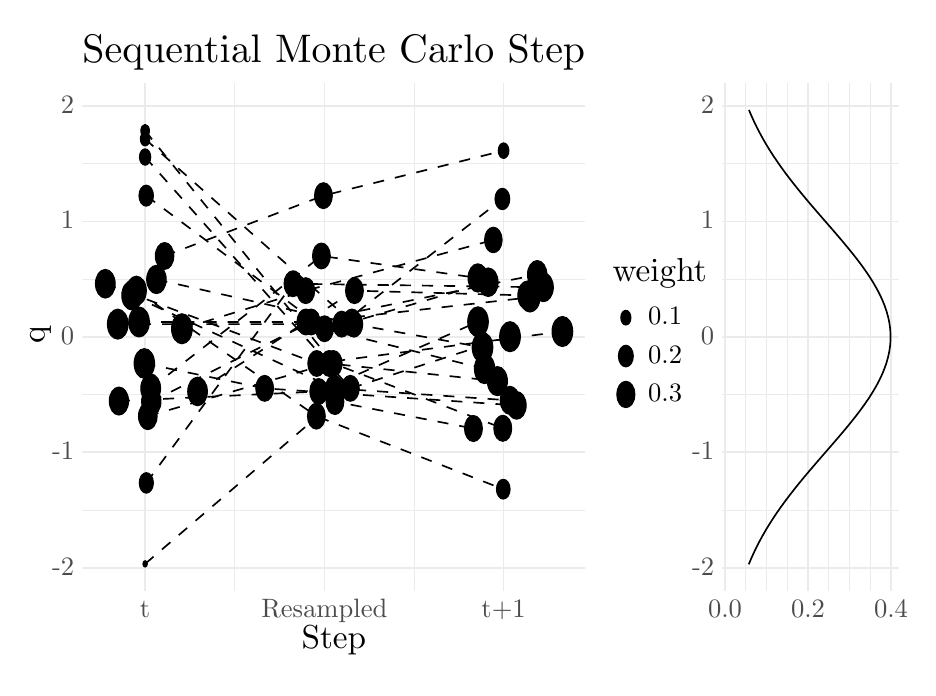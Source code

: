 \begin{tikzpicture}[x=.55pt,y=.8pt]
\definecolor{fillColor}{RGB}{255,255,255}
\path[use as bounding box,fill=fillColor,fill opacity=0.00] (0,0) rectangle (578.16,289.08);
\begin{scope}
\path[clip] ( 35.99, 34.73) rectangle (366.32,264.07);
\definecolor{drawColor}{gray}{0.92}

\path[draw=drawColor,line width= 0.3pt,line join=round] ( 35.99, 71.22) --
	(366.32, 71.22);

\path[draw=drawColor,line width= 0.3pt,line join=round] ( 35.99,123.34) --
	(366.32,123.34);

\path[draw=drawColor,line width= 0.3pt,line join=round] ( 35.99,175.46) --
	(366.32,175.46);

\path[draw=drawColor,line width= 0.3pt,line join=round] ( 35.99,227.58) --
	(366.32,227.58);

\path[draw=drawColor,line width= 0.3pt,line join=round] (136.03, 34.73) --
	(136.03,264.07);

\path[draw=drawColor,line width= 0.3pt,line join=round] (253.79, 34.73) --
	(253.79,264.07);

\path[draw=drawColor,line width= 0.6pt,line join=round] ( 35.99, 45.15) --
	(366.32, 45.15);

\path[draw=drawColor,line width= 0.6pt,line join=round] ( 35.99, 97.28) --
	(366.32, 97.28);

\path[draw=drawColor,line width= 0.6pt,line join=round] ( 35.99,149.40) --
	(366.32,149.40);

\path[draw=drawColor,line width= 0.6pt,line join=round] ( 35.99,201.52) --
	(366.32,201.52);

\path[draw=drawColor,line width= 0.6pt,line join=round] ( 35.99,253.65) --
	(366.32,253.65);

\path[draw=drawColor,line width= 0.6pt,line join=round] ( 77.16, 34.73) --
	( 77.16,264.07);

\path[draw=drawColor,line width= 0.6pt,line join=round] (194.91, 34.73) --
	(194.91,264.07);

\path[draw=drawColor,line width= 0.6pt,line join=round] (312.67, 34.73) --
	(312.67,264.07);
\definecolor{drawColor}{RGB}{0,0,0}
\definecolor{fillColor}{RGB}{0,0,0}

\path[draw=drawColor,line width= 0.4pt,line join=round,line cap=round,fill=fillColor] ( 81.21,120.19) circle (  6.31);

\path[draw=drawColor,line width= 0.4pt,line join=round,line cap=round,fill=fillColor] ( 76.65,137.40) circle (  6.70);

\path[draw=drawColor,line width= 0.4pt,line join=round,line cap=round,fill=fillColor] ( 77.15,230.64) circle (  3.69);

\path[draw=drawColor,line width= 0.4pt,line join=round,line cap=round,fill=fillColor] (101.33,153.08) circle (  6.77);

\path[draw=drawColor,line width= 0.4pt,line join=round,line cap=round,fill=fillColor] ( 73.17,156.14) circle (  6.76);

\path[draw=drawColor,line width= 0.4pt,line join=round,line cap=round,fill=fillColor] ( 77.16,238.79) circle (  3.12);

\path[draw=drawColor,line width= 0.4pt,line join=round,line cap=round,fill=fillColor] ( 51.01,173.42) circle (  6.46);

\path[draw=drawColor,line width= 0.4pt,line join=round,line cap=round,fill=fillColor] ( 77.95, 83.46) circle (  4.62);

\path[draw=drawColor,line width= 0.4pt,line join=round,line cap=round,fill=fillColor] ( 78.91,113.60) circle (  6.08);

\path[draw=drawColor,line width= 0.4pt,line join=round,line cap=round,fill=fillColor] ( 80.82,126.17) circle (  6.48);

\path[draw=drawColor,line width= 0.4pt,line join=round,line cap=round,fill=fillColor] ( 77.87,213.20) circle (  4.74);

\path[draw=drawColor,line width= 0.4pt,line join=round,line cap=round,fill=fillColor] ( 68.43,168.15) circle (  6.58);

\path[draw=drawColor,line width= 0.4pt,line join=round,line cap=round,fill=fillColor] ( 71.42,170.29) circle (  6.53);

\path[draw=drawColor,line width= 0.4pt,line join=round,line cap=round,fill=fillColor] ( 59.17,155.17) circle (  6.76);

\path[draw=drawColor,line width= 0.4pt,line join=round,line cap=round,fill=fillColor] ( 59.95,120.43) circle (  6.31);

\path[draw=drawColor,line width= 0.4pt,line join=round,line cap=round,fill=fillColor] ( 77.16,242.54) circle (  2.82);

\path[draw=drawColor,line width= 0.4pt,line join=round,line cap=round,fill=fillColor] ( 84.60,175.35) circle (  6.40);

\path[draw=drawColor,line width= 0.4pt,line join=round,line cap=round,fill=fillColor] ( 77.16, 46.89) circle (  1.43);

\path[draw=drawColor,line width= 0.4pt,line join=round,line cap=round,fill=fillColor] ( 89.94,185.96) circle (  6.05);

\path[draw=drawColor,line width= 0.4pt,line join=round,line cap=round,fill=fillColor] (111.60,124.76) circle (  6.44);

\path[draw=drawColor,line width= 0.4pt,line join=round,line cap=round,fill=fillColor] (186.24,156.14) circle (  5.83);

\path[draw=drawColor,line width= 0.4pt,line join=round,line cap=round,fill=fillColor] (155.70,126.17) circle (  5.83);

\path[draw=drawColor,line width= 0.4pt,line join=round,line cap=round,fill=fillColor] (211.99,126.17) circle (  5.83);

\path[draw=drawColor,line width= 0.4pt,line join=round,line cap=round,fill=fillColor] (182.71,170.29) circle (  5.83);

\path[draw=drawColor,line width= 0.4pt,line join=round,line cap=round,fill=fillColor] (182.76,156.14) circle (  5.83);

\path[draw=drawColor,line width= 0.4pt,line join=round,line cap=round,fill=fillColor] (213.02,156.14) circle (  5.83);

\path[draw=drawColor,line width= 0.4pt,line join=round,line cap=round,fill=fillColor] (189.90,137.40) circle (  5.83);

\path[draw=drawColor,line width= 0.4pt,line join=round,line cap=round,fill=fillColor] (174.30,173.42) circle (  5.83);

\path[draw=drawColor,line width= 0.4pt,line join=round,line cap=round,fill=fillColor] (198.11,137.40) circle (  5.83);

\path[draw=drawColor,line width= 0.4pt,line join=round,line cap=round,fill=fillColor] (192.99,185.96) circle (  5.83);

\path[draw=drawColor,line width= 0.4pt,line join=round,line cap=round,fill=fillColor] (195.02,153.08) circle (  5.83);

\path[draw=drawColor,line width= 0.4pt,line join=round,line cap=round,fill=fillColor] (201.46,126.17) circle (  5.83);

\path[draw=drawColor,line width= 0.4pt,line join=round,line cap=round,fill=fillColor] (189.67,113.60) circle (  5.83);

\path[draw=drawColor,line width= 0.4pt,line join=round,line cap=round,fill=fillColor] (206.29,155.17) circle (  5.83);

\path[draw=drawColor,line width= 0.4pt,line join=round,line cap=round,fill=fillColor] (191.21,124.76) circle (  5.83);

\path[draw=drawColor,line width= 0.4pt,line join=round,line cap=round,fill=fillColor] (200.76,137.40) circle (  5.83);

\path[draw=drawColor,line width= 0.4pt,line join=round,line cap=round,fill=fillColor] (214.28,155.17) circle (  5.83);

\path[draw=drawColor,line width= 0.4pt,line join=round,line cap=round,fill=fillColor] (201.88,120.19) circle (  5.83);

\path[draw=drawColor,line width= 0.4pt,line join=round,line cap=round,fill=fillColor] (194.30,213.20) circle (  5.83);

\path[draw=drawColor,line width= 0.4pt,line join=round,line cap=round,fill=fillColor] (214.69,170.29) circle (  5.83);

\path[draw=drawColor,line width= 0.4pt,line join=round,line cap=round,fill=fillColor] (329.98,167.25) circle (  6.60);

\path[draw=drawColor,line width= 0.4pt,line join=round,line cap=round,fill=fillColor] (321.23,118.48) circle (  6.25);

\path[draw=drawColor,line width= 0.4pt,line join=round,line cap=round,fill=fillColor] (316.89,149.50) circle (  6.78);

\path[draw=drawColor,line width= 0.4pt,line join=round,line cap=round,fill=fillColor] (305.93,193.18) circle (  5.75);

\path[draw=drawColor,line width= 0.4pt,line join=round,line cap=round,fill=fillColor] (334.75,177.55) circle (  6.34);

\path[draw=drawColor,line width= 0.4pt,line join=round,line cap=round,fill=fillColor] (302.59,174.09) circle (  6.44);

\path[draw=drawColor,line width= 0.4pt,line join=round,line cap=round,fill=fillColor] (351.31,151.84) circle (  6.78);

\path[draw=drawColor,line width= 0.4pt,line join=round,line cap=round,fill=fillColor] (338.83,171.81) circle (  6.50);

\path[draw=drawColor,line width= 0.4pt,line join=round,line cap=round,fill=fillColor] (308.60,129.43) circle (  6.56);

\path[draw=drawColor,line width= 0.4pt,line join=round,line cap=round,fill=fillColor] (295.74,176.04) circle (  6.38);

\path[draw=drawColor,line width= 0.4pt,line join=round,line cap=round,fill=fillColor] (300.20,134.97) circle (  6.66);

\path[draw=drawColor,line width= 0.4pt,line join=round,line cap=round,fill=fillColor] (316.81,120.75) circle (  6.32);

\path[draw=drawColor,line width= 0.4pt,line join=round,line cap=round,fill=fillColor] (312.46, 80.62) circle (  4.46);

\path[draw=drawColor,line width= 0.4pt,line join=round,line cap=round,fill=fillColor] (311.87,211.70) circle (  4.83);

\path[draw=drawColor,line width= 0.4pt,line join=round,line cap=round,fill=fillColor] (295.87,156.24) circle (  6.75);

\path[draw=drawColor,line width= 0.4pt,line join=round,line cap=round,fill=fillColor] (312.13,108.13) circle (  5.86);

\path[draw=drawColor,line width= 0.4pt,line join=round,line cap=round,fill=fillColor] (298.81,144.67) circle (  6.77);

\path[draw=drawColor,line width= 0.4pt,line join=round,line cap=round,fill=fillColor] (292.86,108.02) circle (  5.86);

\path[draw=drawColor,line width= 0.4pt,line join=round,line cap=round,fill=fillColor] (312.66,233.53) circle (  3.49);

\path[draw=drawColor,line width= 0.4pt,line join=round,line cap=round,fill=fillColor] (328.64,168.12) circle (  6.58);

\path[draw=drawColor,line width= 0.6pt,dash pattern=on 4pt off 4pt ,line join=round] ( 81.21,120.19) --
	(186.24,156.14) --
	(329.98,167.25);

\path[draw=drawColor,line width= 0.6pt,dash pattern=on 4pt off 4pt ,line join=round] ( 76.65,137.40) --
	(155.70,126.17) --
	(321.23,118.48);

\path[draw=drawColor,line width= 0.6pt,dash pattern=on 4pt off 4pt ,line join=round] ( 77.15,230.64) --
	(211.99,126.17) --
	(316.89,149.50);

\path[draw=drawColor,line width= 0.6pt,dash pattern=on 4pt off 4pt ,line join=round] (101.33,153.08) --
	(182.71,170.29) --
	(305.93,193.18);

\path[draw=drawColor,line width= 0.6pt,dash pattern=on 4pt off 4pt ,line join=round] ( 73.17,156.14) --
	(182.76,156.14) --
	(334.75,177.55);

\path[draw=drawColor,line width= 0.6pt,dash pattern=on 4pt off 4pt ,line join=round] ( 77.16,238.79) --
	(213.02,156.14) --
	(302.59,174.09);

\path[draw=drawColor,line width= 0.6pt,dash pattern=on 4pt off 4pt ,line join=round] ( 51.01,173.42) --
	(189.90,137.40) --
	(351.31,151.84);

\path[draw=drawColor,line width= 0.6pt,dash pattern=on 4pt off 4pt ,line join=round] ( 77.95, 83.46) --
	(174.30,173.42) --
	(338.83,171.81);

\path[draw=drawColor,line width= 0.6pt,dash pattern=on 4pt off 4pt ,line join=round] ( 78.91,113.60) --
	(198.11,137.40) --
	(308.60,129.43);

\path[draw=drawColor,line width= 0.6pt,dash pattern=on 4pt off 4pt ,line join=round] ( 80.82,126.17) --
	(192.99,185.96) --
	(295.74,176.04);

\path[draw=drawColor,line width= 0.6pt,dash pattern=on 4pt off 4pt ,line join=round] ( 77.87,213.20) --
	(195.02,153.08) --
	(300.20,134.97);

\path[draw=drawColor,line width= 0.6pt,dash pattern=on 4pt off 4pt ,line join=round] ( 68.43,168.15) --
	(201.46,126.17) --
	(316.81,120.75);

\path[draw=drawColor,line width= 0.6pt,dash pattern=on 4pt off 4pt ,line join=round] ( 71.42,170.29) --
	(189.67,113.60) --
	(312.46, 80.62);

\path[draw=drawColor,line width= 0.6pt,dash pattern=on 4pt off 4pt ,line join=round] ( 59.17,155.17) --
	(206.29,155.17) --
	(311.87,211.70);

\path[draw=drawColor,line width= 0.6pt,dash pattern=on 4pt off 4pt ,line join=round] ( 59.95,120.43) --
	(191.21,124.76) --
	(295.87,156.24);

\path[draw=drawColor,line width= 0.6pt,dash pattern=on 4pt off 4pt ,line join=round] ( 77.16,242.54) --
	(200.76,137.40) --
	(312.13,108.13);

\path[draw=drawColor,line width= 0.6pt,dash pattern=on 4pt off 4pt ,line join=round] ( 84.60,175.35) --
	(214.28,155.17) --
	(298.81,144.67);

\path[draw=drawColor,line width= 0.6pt,dash pattern=on 4pt off 4pt ,line join=round] ( 77.16, 46.89) --
	(201.88,120.19) --
	(292.86,108.02);

\path[draw=drawColor,line width= 0.6pt,dash pattern=on 4pt off 4pt ,line join=round] ( 89.94,185.96) --
	(194.30,213.20) --
	(312.66,233.53);

\path[draw=drawColor,line width= 0.6pt,dash pattern=on 4pt off 4pt ,line join=round] (111.60,124.76) --
	(214.69,170.29) --
	(328.64,168.12);
\end{scope}
\begin{scope}
\path[clip] (  0.00,  0.00) rectangle (578.16,289.08);
\definecolor{drawColor}{gray}{0.30}

\node[text=drawColor,anchor=base east,inner sep=0pt, outer sep=0pt, scale=  0.96] at ( 30.59, 41.85) {-2};

\node[text=drawColor,anchor=base east,inner sep=0pt, outer sep=0pt, scale=  0.96] at ( 30.59, 93.97) {-1};

\node[text=drawColor,anchor=base east,inner sep=0pt, outer sep=0pt, scale=  0.96] at ( 30.59,146.09) {0};

\node[text=drawColor,anchor=base east,inner sep=0pt, outer sep=0pt, scale=  0.96] at ( 30.59,198.22) {1};

\node[text=drawColor,anchor=base east,inner sep=0pt, outer sep=0pt, scale=  0.96] at ( 30.59,250.34) {2};
\end{scope}
\begin{scope}
\path[clip] (  0.00,  0.00) rectangle (578.16,289.08);
\definecolor{drawColor}{gray}{0.30}

\node[text=drawColor,anchor=base,inner sep=0pt, outer sep=0pt, scale=  0.96] at ( 77.16, 22.72) {t};

\node[text=drawColor,anchor=base,inner sep=0pt, outer sep=0pt, scale=  0.96] at (194.91, 22.72) {Resampled};

\node[text=drawColor,anchor=base,inner sep=0pt, outer sep=0pt, scale=  0.96] at (312.67, 22.72) {t+1};
\end{scope}
\begin{scope}
\path[clip] (  0.00,  0.00) rectangle (578.16,289.08);
\definecolor{drawColor}{RGB}{0,0,0}

\node[text=drawColor,anchor=base,inner sep=0pt, outer sep=0pt, scale=  1.20] at (201.16,  8.65) {Step};
\end{scope}
\begin{scope}
\path[clip] (  0.00,  0.00) rectangle (578.16,289.08);
\definecolor{drawColor}{RGB}{0,0,0}

\node[text=drawColor,rotate= 90.00,anchor=base west,inner sep=0pt, outer sep=0pt, scale=  1.20] at ( 11.17,146.23) {q};
\end{scope}
\begin{scope}
\path[clip] (  0.00,  0.00) rectangle (578.16,289.08);
\definecolor{drawColor}{RGB}{0,0,0}

\node[text=drawColor,anchor=base west,inner sep=0pt, outer sep=0pt, scale=  1.20] at (384.32,174.29) {weight};
\end{scope}
\begin{scope}
\path[clip] (  0.00,  0.00) rectangle (578.16,289.08);
\definecolor{drawColor}{RGB}{0,0,0}
\definecolor{fillColor}{RGB}{0,0,0}

\path[draw=drawColor,line width= 0.4pt,line join=round,line cap=round,fill=fillColor] (393.00,158.10) circle (  3.31);
\end{scope}
\begin{scope}
\path[clip] (  0.00,  0.00) rectangle (578.16,289.08);
\definecolor{drawColor}{RGB}{0,0,0}
\definecolor{fillColor}{RGB}{0,0,0}

\path[draw=drawColor,line width= 0.4pt,line join=round,line cap=round,fill=fillColor] (393.00,140.75) circle (  4.88);
\end{scope}
\begin{scope}
\path[clip] (  0.00,  0.00) rectangle (578.16,289.08);
\definecolor{drawColor}{RGB}{0,0,0}
\definecolor{fillColor}{RGB}{0,0,0}

\path[draw=drawColor,line width= 0.4pt,line join=round,line cap=round,fill=fillColor] (393.00,123.41) circle (  5.94);
\end{scope}
\begin{scope}
\path[clip] (  0.00,  0.00) rectangle (578.16,289.08);
\definecolor{drawColor}{RGB}{0,0,0}

\node[text=drawColor,anchor=base west,inner sep=0pt, outer sep=0pt, scale=  0.96] at (407.67,154.79) {0.1};
\end{scope}
\begin{scope}
\path[clip] (  0.00,  0.00) rectangle (578.16,289.08);
\definecolor{drawColor}{RGB}{0,0,0}

\node[text=drawColor,anchor=base west,inner sep=0pt, outer sep=0pt, scale=  0.96] at (407.67,137.45) {0.2};
\end{scope}
\begin{scope}
\path[clip] (  0.00,  0.00) rectangle (578.16,289.08);
\definecolor{drawColor}{RGB}{0,0,0}

\node[text=drawColor,anchor=base west,inner sep=0pt, outer sep=0pt, scale=  0.96] at (407.67,120.10) {0.3};
\end{scope}
\begin{scope}
\path[clip] (  0.00,  0.00) rectangle (578.16,289.08);
\definecolor{drawColor}{RGB}{0,0,0}

\node[text=drawColor,anchor=base west,inner sep=0pt, outer sep=0pt, scale=  1.44] at ( 35.99,273.16) {Sequential Monte Carlo Step};
\end{scope}
\begin{scope}
\path[clip] (456.46, 34.73) rectangle (572.16,264.07);
\definecolor{drawColor}{gray}{0.92}

\path[draw=drawColor,line width= 0.3pt,line join=round] (456.46, 71.22) --
	(572.16, 71.22);

\path[draw=drawColor,line width= 0.3pt,line join=round] (456.46,123.34) --
	(572.16,123.34);

\path[draw=drawColor,line width= 0.3pt,line join=round] (456.46,175.46) --
	(572.16,175.46);

\path[draw=drawColor,line width= 0.3pt,line join=round] (456.46,227.58) --
	(572.16,227.58);

\path[draw=drawColor,line width= 0.3pt,line join=round] (471.78, 34.73) --
	(471.78,264.07);

\path[draw=drawColor,line width= 0.3pt,line join=round] (499.05, 34.73) --
	(499.05,264.07);

\path[draw=drawColor,line width= 0.3pt,line join=round] (526.32, 34.73) --
	(526.32,264.07);

\path[draw=drawColor,line width= 0.3pt,line join=round] (553.58, 34.73) --
	(553.58,264.07);

\path[draw=drawColor,line width= 0.6pt,line join=round] (456.46, 45.15) --
	(572.16, 45.15);

\path[draw=drawColor,line width= 0.6pt,line join=round] (456.46, 97.28) --
	(572.16, 97.28);

\path[draw=drawColor,line width= 0.6pt,line join=round] (456.46,149.40) --
	(572.16,149.40);

\path[draw=drawColor,line width= 0.6pt,line join=round] (456.46,201.52) --
	(572.16,201.52);

\path[draw=drawColor,line width= 0.6pt,line join=round] (456.46,253.65) --
	(572.16,253.65);

\path[draw=drawColor,line width= 0.6pt,line join=round] (458.15, 34.73) --
	(458.15,264.07);

\path[draw=drawColor,line width= 0.6pt,line join=round] (485.42, 34.73) --
	(485.42,264.07);

\path[draw=drawColor,line width= 0.6pt,line join=round] (512.68, 34.73) --
	(512.68,264.07);

\path[draw=drawColor,line width= 0.6pt,line join=round] (539.95, 34.73) --
	(539.95,264.07);

\path[draw=drawColor,line width= 0.6pt,line join=round] (567.22, 34.73) --
	(567.22,264.07);
\definecolor{drawColor}{RGB}{0,0,0}

\path[draw=drawColor,line width= 0.6pt,line join=round] (473.75, 46.68) --
	(475.34, 49.28) --
	(477.05, 51.88) --
	(478.87, 54.47) --
	(480.81, 57.07) --
	(482.87, 59.67) --
	(485.05, 62.27) --
	(487.35, 64.86) --
	(489.77, 67.46) --
	(492.30, 70.06) --
	(494.95, 72.66) --
	(497.70, 75.25) --
	(500.55, 77.85) --
	(503.50, 80.45) --
	(506.53, 83.05) --
	(509.63, 85.64) --
	(512.80, 88.24) --
	(516.02, 90.84) --
	(519.28, 93.44) --
	(522.55, 96.03) --
	(525.84, 98.63) --
	(529.12,101.23) --
	(532.37,103.83) --
	(535.58,106.42) --
	(538.73,109.02) --
	(541.80,111.62) --
	(544.77,114.22) --
	(547.62,116.81) --
	(550.34,119.41) --
	(552.90,122.01) --
	(555.29,124.61) --
	(557.50,127.20) --
	(559.50,129.80) --
	(561.29,132.40) --
	(562.85,135.00) --
	(564.17,137.59) --
	(565.24,140.19) --
	(566.06,142.79) --
	(566.61,145.39) --
	(566.89,147.98) --
	(566.90,150.58) --
	(566.64,153.18) --
	(566.12,155.78) --
	(565.33,158.37) --
	(564.28,160.97) --
	(562.98,163.57) --
	(561.44,166.17) --
	(559.68,168.76) --
	(557.69,171.36) --
	(555.50,173.96) --
	(553.12,176.56) --
	(550.57,179.15) --
	(547.87,181.75) --
	(545.03,184.35) --
	(542.07,186.95) --
	(539.01,189.54) --
	(535.87,192.14) --
	(532.66,194.74) --
	(529.42,197.34) --
	(526.14,199.93) --
	(522.85,202.53) --
	(519.57,205.13) --
	(516.31,207.73) --
	(513.09,210.32) --
	(509.92,212.92) --
	(506.80,215.52) --
	(503.77,218.12) --
	(500.81,220.72) --
	(497.95,223.31) --
	(495.19,225.91) --
	(492.54,228.51) --
	(489.99,231.11) --
	(487.56,233.70) --
	(485.25,236.30) --
	(483.06,238.90) --
	(480.99,241.50) --
	(479.04,244.09) --
	(477.21,246.69) --
	(475.49,249.29) --
	(473.89,251.89);
\end{scope}
\begin{scope}
\path[clip] (  0.00,  0.00) rectangle (578.16,289.08);
\definecolor{drawColor}{gray}{0.30}

\node[text=drawColor,anchor=base east,inner sep=0pt, outer sep=0pt, scale=  0.96] at (451.06, 41.85) {-2};

\node[text=drawColor,anchor=base east,inner sep=0pt, outer sep=0pt, scale=  0.96] at (451.06, 93.97) {-1};

\node[text=drawColor,anchor=base east,inner sep=0pt, outer sep=0pt, scale=  0.96] at (451.06,146.09) {0};

\node[text=drawColor,anchor=base east,inner sep=0pt, outer sep=0pt, scale=  0.96] at (451.06,198.22) {1};

\node[text=drawColor,anchor=base east,inner sep=0pt, outer sep=0pt, scale=  0.96] at (451.06,250.34) {2};
\end{scope}
\begin{scope}
\path[clip] (  0.00,  0.00) rectangle (578.16,289.08);
\definecolor{drawColor}{gray}{0.30}

\node[text=drawColor,anchor=base,inner sep=0pt, outer sep=0pt, scale=  0.96] at (458.15, 22.72) {0.0};

\node[text=drawColor,anchor=base,inner sep=0pt, outer sep=0pt, scale=  0.96] at (512.68, 22.72) {0.2};


\node[text=drawColor,anchor=base,inner sep=0pt, outer sep=0pt, scale=  0.96] at (567.22, 22.72) {0.4};
\end{scope}
\end{tikzpicture}

